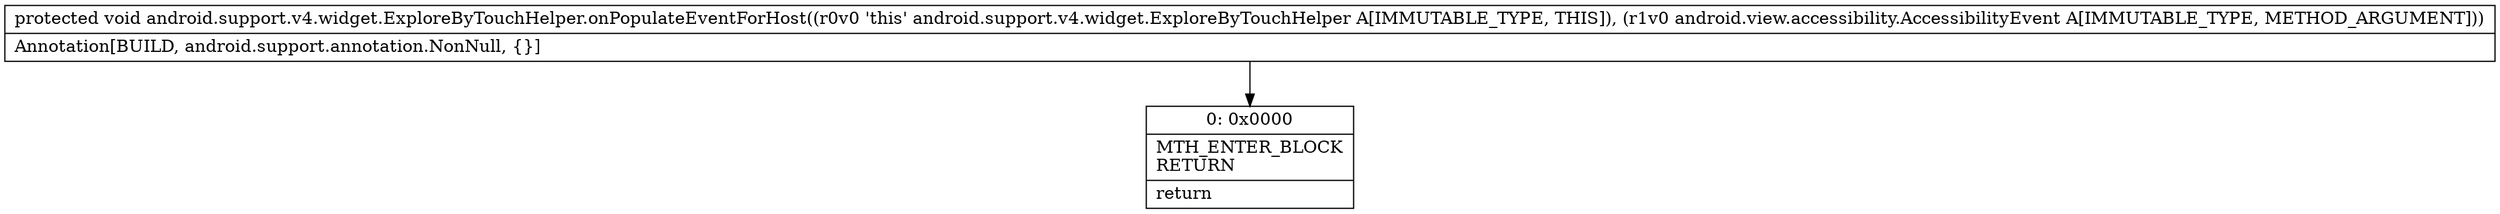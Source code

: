 digraph "CFG forandroid.support.v4.widget.ExploreByTouchHelper.onPopulateEventForHost(Landroid\/view\/accessibility\/AccessibilityEvent;)V" {
Node_0 [shape=record,label="{0\:\ 0x0000|MTH_ENTER_BLOCK\lRETURN\l|return\l}"];
MethodNode[shape=record,label="{protected void android.support.v4.widget.ExploreByTouchHelper.onPopulateEventForHost((r0v0 'this' android.support.v4.widget.ExploreByTouchHelper A[IMMUTABLE_TYPE, THIS]), (r1v0 android.view.accessibility.AccessibilityEvent A[IMMUTABLE_TYPE, METHOD_ARGUMENT]))  | Annotation[BUILD, android.support.annotation.NonNull, \{\}]\l}"];
MethodNode -> Node_0;
}

